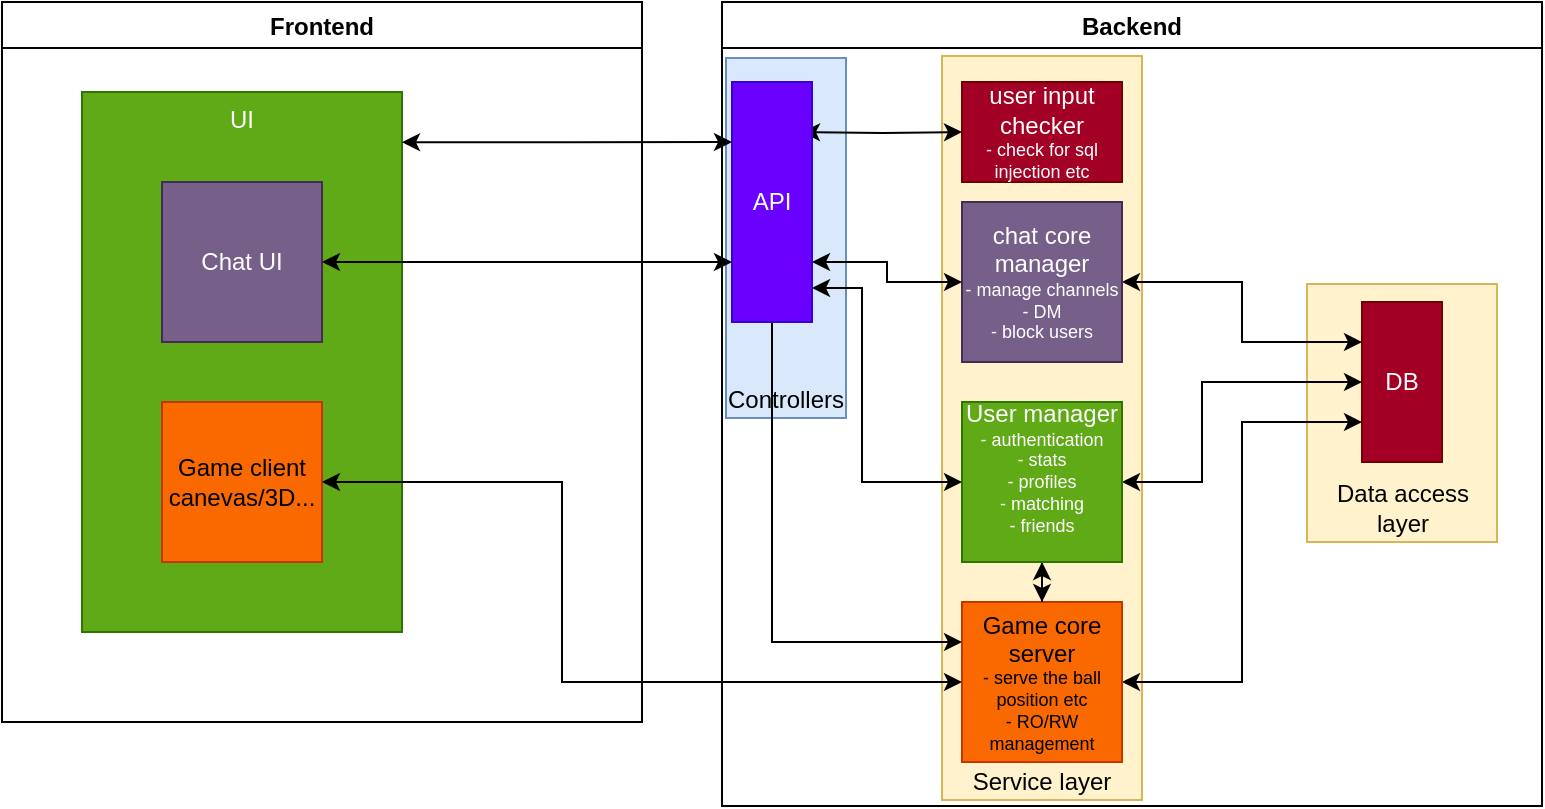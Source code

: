 <mxfile version="16.5.6" type="device"><diagram id="DLdojPyLkxFjDRH7sLV4" name="Page-1"><mxGraphModel dx="868" dy="492" grid="1" gridSize="10" guides="1" tooltips="1" connect="1" arrows="1" fold="1" page="0" pageScale="1" pageWidth="850" pageHeight="1100" math="0" shadow="0"><root><mxCell id="0"/><mxCell id="1" parent="0"/><mxCell id="h7ZUaT6rA_UalPRLBP9i-38" value="Backend" style="swimlane;" parent="1" vertex="1"><mxGeometry x="400" y="80" width="410" height="402" as="geometry"><mxRectangle x="400" y="80" width="80" height="23" as="alternateBounds"/></mxGeometry></mxCell><mxCell id="WX00oxcHOxkLQ5ssvJOT-2" value="Service layer" style="rounded=0;whiteSpace=wrap;html=1;fillColor=#fff2cc;strokeColor=#d6b656;verticalAlign=bottom;" vertex="1" parent="h7ZUaT6rA_UalPRLBP9i-38"><mxGeometry x="110" y="27" width="100" height="372" as="geometry"/></mxCell><mxCell id="h7ZUaT6rA_UalPRLBP9i-40" value="&lt;div&gt;user input checker&lt;/div&gt;&lt;div style=&quot;font-size: 9px&quot;&gt;- check for sql injection etc&lt;br&gt;&lt;/div&gt;" style="rounded=0;whiteSpace=wrap;html=1;fillColor=#a20025;fontColor=#ffffff;strokeColor=#6F0000;" parent="h7ZUaT6rA_UalPRLBP9i-38" vertex="1"><mxGeometry x="120" y="40" width="80" height="50" as="geometry"/></mxCell><mxCell id="WX00oxcHOxkLQ5ssvJOT-3" value="Data access layer" style="rounded=0;whiteSpace=wrap;html=1;fillColor=#fff2cc;strokeColor=#d6b656;verticalAlign=bottom;" vertex="1" parent="h7ZUaT6rA_UalPRLBP9i-38"><mxGeometry x="292.5" y="141" width="95" height="129" as="geometry"/></mxCell><mxCell id="h7ZUaT6rA_UalPRLBP9i-42" value="DB" style="rounded=0;whiteSpace=wrap;html=1;fillColor=#a20025;fontColor=#ffffff;strokeColor=#6F0000;" parent="h7ZUaT6rA_UalPRLBP9i-38" vertex="1"><mxGeometry x="320" y="150" width="40" height="80" as="geometry"/></mxCell><mxCell id="h7ZUaT6rA_UalPRLBP9i-45" style="edgeStyle=orthogonalEdgeStyle;rounded=0;orthogonalLoop=1;jettySize=auto;html=1;startArrow=classic;startFill=1;" parent="h7ZUaT6rA_UalPRLBP9i-38" source="h7ZUaT6rA_UalPRLBP9i-43" edge="1"><mxGeometry relative="1" as="geometry"><mxPoint x="320" y="210" as="targetPoint"/><Array as="points"><mxPoint x="260" y="340"/><mxPoint x="260" y="210"/></Array></mxGeometry></mxCell><mxCell id="h7ZUaT6rA_UalPRLBP9i-43" value="&lt;div&gt;Game core server&lt;/div&gt;&lt;div style=&quot;font-size: 9px&quot;&gt;- serve the ball position etc&lt;/div&gt;&lt;div style=&quot;font-size: 9px&quot;&gt;- RO/RW management&lt;br&gt;&lt;/div&gt;" style="rounded=0;whiteSpace=wrap;html=1;fillColor=#fa6800;fontColor=#000000;strokeColor=#C73500;" parent="h7ZUaT6rA_UalPRLBP9i-38" vertex="1"><mxGeometry x="120" y="300" width="80" height="80" as="geometry"/></mxCell><mxCell id="h7ZUaT6rA_UalPRLBP9i-54" style="edgeStyle=orthogonalEdgeStyle;rounded=0;orthogonalLoop=1;jettySize=auto;html=1;startArrow=classic;startFill=1;" parent="h7ZUaT6rA_UalPRLBP9i-38" source="h7ZUaT6rA_UalPRLBP9i-53" target="h7ZUaT6rA_UalPRLBP9i-42" edge="1"><mxGeometry relative="1" as="geometry"><Array as="points"><mxPoint x="260" y="140"/><mxPoint x="260" y="170"/></Array></mxGeometry></mxCell><mxCell id="h7ZUaT6rA_UalPRLBP9i-53" value="&lt;div&gt;chat core manager&lt;/div&gt;&lt;div style=&quot;font-size: 9px&quot;&gt;- manage channels&lt;/div&gt;&lt;div style=&quot;font-size: 9px&quot;&gt;- DM&lt;/div&gt;&lt;div style=&quot;font-size: 9px&quot;&gt;- block users&lt;br&gt;&lt;/div&gt;" style="whiteSpace=wrap;html=1;aspect=fixed;fillColor=#76608a;fontColor=#ffffff;strokeColor=#432D57;" parent="h7ZUaT6rA_UalPRLBP9i-38" vertex="1"><mxGeometry x="120" y="100" width="80" height="80" as="geometry"/></mxCell><mxCell id="h7ZUaT6rA_UalPRLBP9i-59" style="edgeStyle=orthogonalEdgeStyle;rounded=0;orthogonalLoop=1;jettySize=auto;html=1;entryX=0;entryY=0.5;entryDx=0;entryDy=0;startArrow=classic;startFill=1;" parent="h7ZUaT6rA_UalPRLBP9i-38" source="h7ZUaT6rA_UalPRLBP9i-58" target="h7ZUaT6rA_UalPRLBP9i-42" edge="1"><mxGeometry relative="1" as="geometry"><Array as="points"><mxPoint x="240" y="240"/><mxPoint x="240" y="190"/></Array></mxGeometry></mxCell><mxCell id="h7ZUaT6rA_UalPRLBP9i-60" style="edgeStyle=orthogonalEdgeStyle;rounded=0;orthogonalLoop=1;jettySize=auto;html=1;startArrow=classic;startFill=1;" parent="h7ZUaT6rA_UalPRLBP9i-38" source="h7ZUaT6rA_UalPRLBP9i-58" target="h7ZUaT6rA_UalPRLBP9i-43" edge="1"><mxGeometry relative="1" as="geometry"/></mxCell><mxCell id="h7ZUaT6rA_UalPRLBP9i-58" value="&lt;div&gt;User manager&lt;/div&gt;&lt;div style=&quot;font-size: 9px&quot;&gt;- &lt;font style=&quot;font-size: 9px&quot;&gt;authentication&lt;/font&gt;&lt;/div&gt;&lt;div style=&quot;font-size: 9px&quot;&gt;&lt;font style=&quot;font-size: 9px&quot;&gt;- stats&lt;/font&gt;&lt;/div&gt;&lt;div style=&quot;font-size: 9px&quot;&gt;&lt;font style=&quot;font-size: 9px&quot;&gt;- profiles&lt;/font&gt;&lt;/div&gt;&lt;div style=&quot;font-size: 9px&quot;&gt;&lt;font style=&quot;font-size: 9px&quot;&gt;- matching&lt;/font&gt;&lt;/div&gt;&lt;div style=&quot;font-size: 9px&quot;&gt;&lt;font style=&quot;font-size: 9px&quot;&gt;- friends&lt;br&gt;&lt;/font&gt;&lt;/div&gt;&lt;div&gt;&lt;br&gt;&lt;/div&gt;" style="whiteSpace=wrap;html=1;aspect=fixed;fillColor=#60a917;fontColor=#ffffff;strokeColor=#2D7600;" parent="h7ZUaT6rA_UalPRLBP9i-38" vertex="1"><mxGeometry x="120" y="200" width="80" height="80" as="geometry"/></mxCell><mxCell id="WX00oxcHOxkLQ5ssvJOT-1" value="Controllers" style="rounded=0;whiteSpace=wrap;html=1;fillColor=#dae8fc;strokeColor=#6c8ebf;verticalAlign=bottom;" vertex="1" parent="h7ZUaT6rA_UalPRLBP9i-38"><mxGeometry x="2" y="28" width="60" height="180" as="geometry"/></mxCell><mxCell id="h7ZUaT6rA_UalPRLBP9i-41" style="edgeStyle=orthogonalEdgeStyle;rounded=0;orthogonalLoop=1;jettySize=auto;html=1;entryX=0;entryY=0.5;entryDx=0;entryDy=0;startArrow=classic;startFill=1;" parent="1" target="h7ZUaT6rA_UalPRLBP9i-40" edge="1"><mxGeometry relative="1" as="geometry"><mxPoint x="440" y="145" as="sourcePoint"/></mxGeometry></mxCell><mxCell id="h7ZUaT6rA_UalPRLBP9i-55" style="edgeStyle=orthogonalEdgeStyle;rounded=0;orthogonalLoop=1;jettySize=auto;html=1;startArrow=classic;startFill=1;exitX=1;exitY=0.75;exitDx=0;exitDy=0;" parent="1" source="h7ZUaT6rA_UalPRLBP9i-39" target="h7ZUaT6rA_UalPRLBP9i-53" edge="1"><mxGeometry relative="1" as="geometry"/></mxCell><mxCell id="WX00oxcHOxkLQ5ssvJOT-4" style="edgeStyle=orthogonalEdgeStyle;rounded=0;orthogonalLoop=1;jettySize=auto;html=1;exitX=0.5;exitY=1;exitDx=0;exitDy=0;entryX=0;entryY=0.25;entryDx=0;entryDy=0;" edge="1" parent="1" source="h7ZUaT6rA_UalPRLBP9i-39" target="h7ZUaT6rA_UalPRLBP9i-43"><mxGeometry relative="1" as="geometry"/></mxCell><mxCell id="h7ZUaT6rA_UalPRLBP9i-39" value="API" style="rounded=0;whiteSpace=wrap;html=1;fillColor=#6a00ff;fontColor=#ffffff;strokeColor=#3700CC;" parent="1" vertex="1"><mxGeometry x="405" y="120" width="40" height="120" as="geometry"/></mxCell><mxCell id="h7ZUaT6rA_UalPRLBP9i-46" value="Frontend" style="swimlane;" parent="1" vertex="1"><mxGeometry x="40" y="80" width="320" height="360" as="geometry"/></mxCell><mxCell id="h7ZUaT6rA_UalPRLBP9i-47" value="UI" style="rounded=0;whiteSpace=wrap;html=1;verticalAlign=top;fillColor=#60a917;fontColor=#ffffff;strokeColor=#2D7600;" parent="h7ZUaT6rA_UalPRLBP9i-46" vertex="1"><mxGeometry x="40" y="45" width="160" height="270" as="geometry"/></mxCell><mxCell id="h7ZUaT6rA_UalPRLBP9i-48" value="Game client canevas/3D..." style="whiteSpace=wrap;html=1;aspect=fixed;fillColor=#fa6800;fontColor=#000000;strokeColor=#C73500;" parent="h7ZUaT6rA_UalPRLBP9i-46" vertex="1"><mxGeometry x="80" y="200" width="80" height="80" as="geometry"/></mxCell><mxCell id="h7ZUaT6rA_UalPRLBP9i-52" value="Chat UI" style="whiteSpace=wrap;html=1;aspect=fixed;fillColor=#76608a;fontColor=#ffffff;strokeColor=#432D57;" parent="h7ZUaT6rA_UalPRLBP9i-46" vertex="1"><mxGeometry x="80" y="90" width="80" height="80" as="geometry"/></mxCell><mxCell id="h7ZUaT6rA_UalPRLBP9i-50" style="edgeStyle=orthogonalEdgeStyle;rounded=0;orthogonalLoop=1;jettySize=auto;html=1;entryX=0;entryY=0.5;entryDx=0;entryDy=0;startArrow=classic;startFill=1;" parent="1" source="h7ZUaT6rA_UalPRLBP9i-48" target="h7ZUaT6rA_UalPRLBP9i-43" edge="1"><mxGeometry relative="1" as="geometry"><Array as="points"><mxPoint x="320" y="320"/><mxPoint x="320" y="420"/></Array></mxGeometry></mxCell><mxCell id="h7ZUaT6rA_UalPRLBP9i-51" style="edgeStyle=orthogonalEdgeStyle;rounded=0;orthogonalLoop=1;jettySize=auto;html=1;entryX=0;entryY=0.25;entryDx=0;entryDy=0;startArrow=classic;startFill=1;exitX=1;exitY=0.093;exitDx=0;exitDy=0;exitPerimeter=0;" parent="1" source="h7ZUaT6rA_UalPRLBP9i-47" target="h7ZUaT6rA_UalPRLBP9i-39" edge="1"><mxGeometry relative="1" as="geometry"><mxPoint x="280" y="147" as="sourcePoint"/></mxGeometry></mxCell><mxCell id="h7ZUaT6rA_UalPRLBP9i-57" style="edgeStyle=orthogonalEdgeStyle;rounded=0;orthogonalLoop=1;jettySize=auto;html=1;entryX=0;entryY=0.75;entryDx=0;entryDy=0;startArrow=classic;startFill=1;" parent="1" source="h7ZUaT6rA_UalPRLBP9i-52" target="h7ZUaT6rA_UalPRLBP9i-39" edge="1"><mxGeometry relative="1" as="geometry"/></mxCell><mxCell id="h7ZUaT6rA_UalPRLBP9i-62" style="edgeStyle=orthogonalEdgeStyle;rounded=0;orthogonalLoop=1;jettySize=auto;html=1;entryX=1;entryY=0.858;entryDx=0;entryDy=0;entryPerimeter=0;startArrow=classic;startFill=1;" parent="1" source="h7ZUaT6rA_UalPRLBP9i-58" target="h7ZUaT6rA_UalPRLBP9i-39" edge="1"><mxGeometry relative="1" as="geometry"><Array as="points"><mxPoint x="470" y="320"/><mxPoint x="470" y="223"/></Array></mxGeometry></mxCell></root></mxGraphModel></diagram></mxfile>